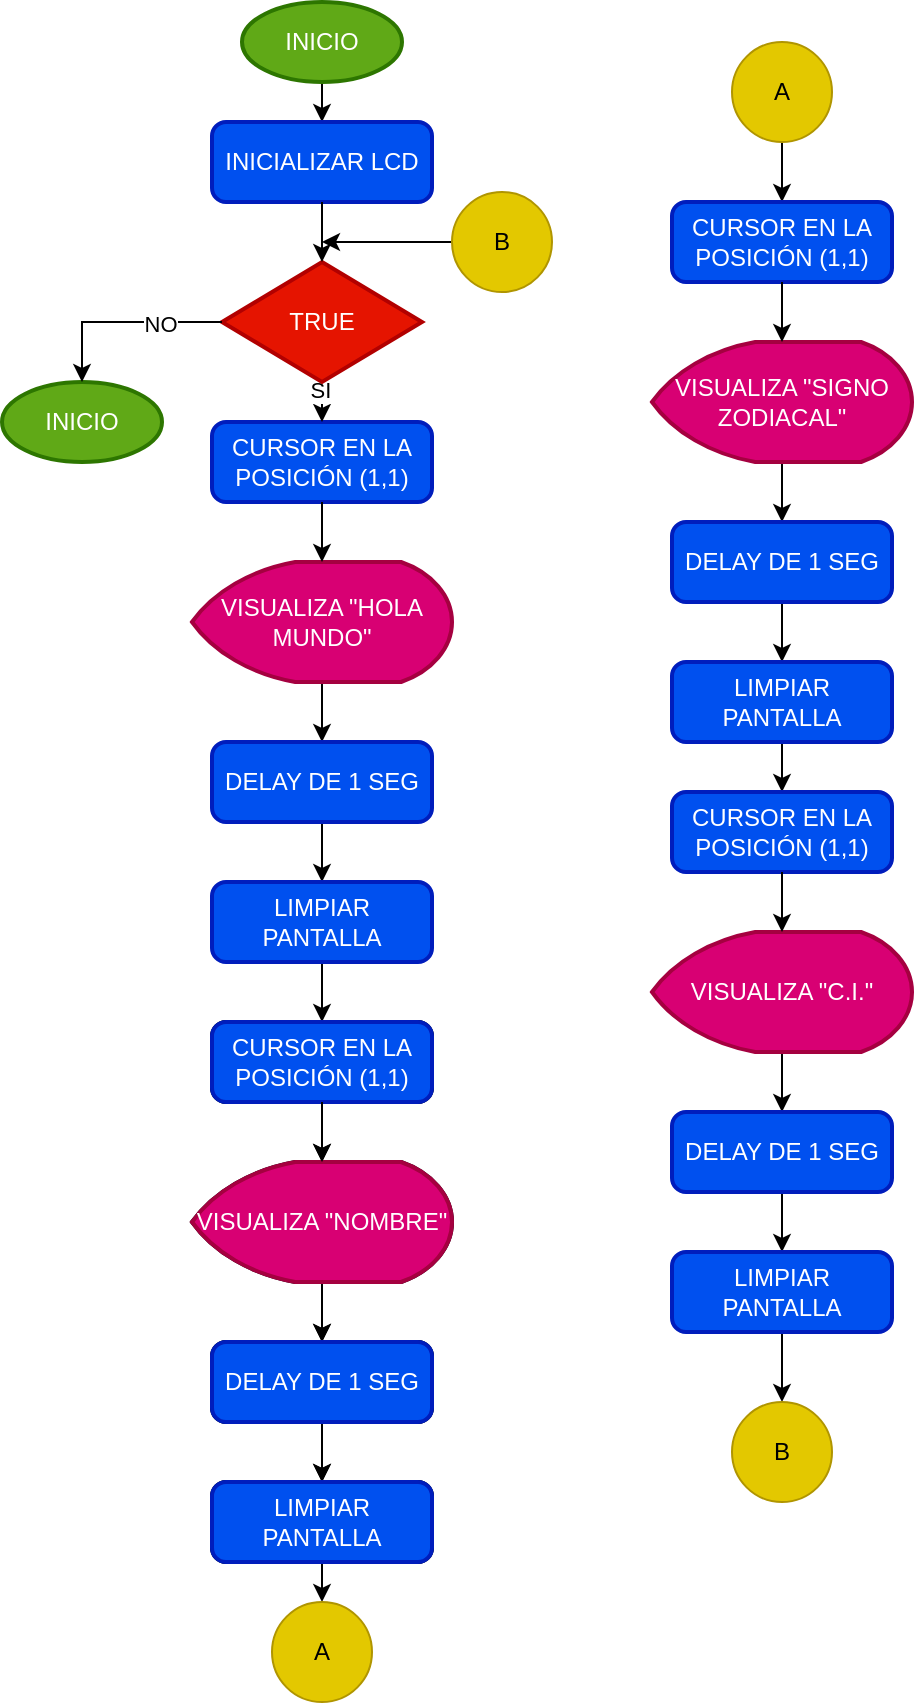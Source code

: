 <mxfile version="24.7.5">
  <diagram name="Página-1" id="4A8GBxdLXKc6nTAPn0Wn">
    <mxGraphModel dx="880" dy="532" grid="1" gridSize="10" guides="1" tooltips="1" connect="1" arrows="1" fold="1" page="1" pageScale="1" pageWidth="850" pageHeight="1100" math="0" shadow="0">
      <root>
        <mxCell id="0" />
        <mxCell id="1" parent="0" />
        <mxCell id="70ds9TVKglG8Nz20Y6MG-3" style="edgeStyle=orthogonalEdgeStyle;rounded=0;orthogonalLoop=1;jettySize=auto;html=1;exitX=0.5;exitY=1;exitDx=0;exitDy=0;exitPerimeter=0;entryX=0.5;entryY=0;entryDx=0;entryDy=0;" edge="1" parent="1" source="70ds9TVKglG8Nz20Y6MG-1" target="70ds9TVKglG8Nz20Y6MG-2">
          <mxGeometry relative="1" as="geometry" />
        </mxCell>
        <mxCell id="70ds9TVKglG8Nz20Y6MG-1" value="INICIO" style="strokeWidth=2;html=1;shape=mxgraph.flowchart.start_1;whiteSpace=wrap;fillColor=#60a917;fontColor=#ffffff;strokeColor=#2D7600;" vertex="1" parent="1">
          <mxGeometry x="170" y="120" width="80" height="40" as="geometry" />
        </mxCell>
        <mxCell id="70ds9TVKglG8Nz20Y6MG-2" value="INICIALIZAR LCD" style="rounded=1;whiteSpace=wrap;html=1;absoluteArcSize=1;arcSize=14;strokeWidth=2;fillColor=#0050ef;fontColor=#ffffff;strokeColor=#001DBC;" vertex="1" parent="1">
          <mxGeometry x="155" y="180" width="110" height="40" as="geometry" />
        </mxCell>
        <mxCell id="70ds9TVKglG8Nz20Y6MG-4" value="CURSOR EN LA POSICIÓN (1,1)" style="rounded=1;whiteSpace=wrap;html=1;absoluteArcSize=1;arcSize=14;strokeWidth=2;fillColor=#0050ef;fontColor=#ffffff;strokeColor=#001DBC;" vertex="1" parent="1">
          <mxGeometry x="155" y="330" width="110" height="40" as="geometry" />
        </mxCell>
        <mxCell id="70ds9TVKglG8Nz20Y6MG-11" style="edgeStyle=orthogonalEdgeStyle;rounded=0;orthogonalLoop=1;jettySize=auto;html=1;exitX=0.5;exitY=1;exitDx=0;exitDy=0;exitPerimeter=0;entryX=0.5;entryY=0;entryDx=0;entryDy=0;" edge="1" parent="1" source="70ds9TVKglG8Nz20Y6MG-5" target="70ds9TVKglG8Nz20Y6MG-8">
          <mxGeometry relative="1" as="geometry" />
        </mxCell>
        <mxCell id="70ds9TVKglG8Nz20Y6MG-5" value="VISUALIZA &quot;HOLA MUNDO&quot;" style="strokeWidth=2;html=1;shape=mxgraph.flowchart.display;whiteSpace=wrap;fillColor=#d80073;strokeColor=#A50040;fontColor=#ffffff;" vertex="1" parent="1">
          <mxGeometry x="145" y="400" width="130" height="60" as="geometry" />
        </mxCell>
        <mxCell id="70ds9TVKglG8Nz20Y6MG-7" style="edgeStyle=orthogonalEdgeStyle;rounded=0;orthogonalLoop=1;jettySize=auto;html=1;exitX=0.5;exitY=1;exitDx=0;exitDy=0;entryX=0.5;entryY=0;entryDx=0;entryDy=0;entryPerimeter=0;" edge="1" parent="1" source="70ds9TVKglG8Nz20Y6MG-4" target="70ds9TVKglG8Nz20Y6MG-5">
          <mxGeometry relative="1" as="geometry" />
        </mxCell>
        <mxCell id="70ds9TVKglG8Nz20Y6MG-17" style="edgeStyle=orthogonalEdgeStyle;rounded=0;orthogonalLoop=1;jettySize=auto;html=1;exitX=0.5;exitY=1;exitDx=0;exitDy=0;entryX=0.5;entryY=0;entryDx=0;entryDy=0;" edge="1" parent="1" source="70ds9TVKglG8Nz20Y6MG-8" target="70ds9TVKglG8Nz20Y6MG-12">
          <mxGeometry relative="1" as="geometry" />
        </mxCell>
        <mxCell id="70ds9TVKglG8Nz20Y6MG-8" value="DELAY DE 1 SEG" style="rounded=1;whiteSpace=wrap;html=1;absoluteArcSize=1;arcSize=14;strokeWidth=2;fillColor=#0050ef;fontColor=#ffffff;strokeColor=#001DBC;" vertex="1" parent="1">
          <mxGeometry x="155" y="490" width="110" height="40" as="geometry" />
        </mxCell>
        <mxCell id="70ds9TVKglG8Nz20Y6MG-37" style="edgeStyle=orthogonalEdgeStyle;rounded=0;orthogonalLoop=1;jettySize=auto;html=1;exitX=0.5;exitY=1;exitDx=0;exitDy=0;entryX=0.5;entryY=0;entryDx=0;entryDy=0;" edge="1" parent="1" source="70ds9TVKglG8Nz20Y6MG-12" target="70ds9TVKglG8Nz20Y6MG-18">
          <mxGeometry relative="1" as="geometry" />
        </mxCell>
        <mxCell id="70ds9TVKglG8Nz20Y6MG-12" value="LIMPIAR PANTALLA" style="rounded=1;whiteSpace=wrap;html=1;absoluteArcSize=1;arcSize=14;strokeWidth=2;fillColor=#0050ef;fontColor=#ffffff;strokeColor=#001DBC;" vertex="1" parent="1">
          <mxGeometry x="155" y="560" width="110" height="40" as="geometry" />
        </mxCell>
        <mxCell id="70ds9TVKglG8Nz20Y6MG-18" value="CURSOR EN LA POSICIÓN (1,1)" style="rounded=1;whiteSpace=wrap;html=1;absoluteArcSize=1;arcSize=14;strokeWidth=2;" vertex="1" parent="1">
          <mxGeometry x="155" y="630" width="110" height="40" as="geometry" />
        </mxCell>
        <mxCell id="70ds9TVKglG8Nz20Y6MG-19" style="edgeStyle=orthogonalEdgeStyle;rounded=0;orthogonalLoop=1;jettySize=auto;html=1;exitX=0.5;exitY=1;exitDx=0;exitDy=0;exitPerimeter=0;entryX=0.5;entryY=0;entryDx=0;entryDy=0;" edge="1" parent="1" source="70ds9TVKglG8Nz20Y6MG-20" target="70ds9TVKglG8Nz20Y6MG-23">
          <mxGeometry relative="1" as="geometry" />
        </mxCell>
        <mxCell id="70ds9TVKglG8Nz20Y6MG-20" value="VISUALIZA &quot;NOMBRE&quot;" style="strokeWidth=2;html=1;shape=mxgraph.flowchart.display;whiteSpace=wrap;" vertex="1" parent="1">
          <mxGeometry x="145" y="700" width="130" height="60" as="geometry" />
        </mxCell>
        <mxCell id="70ds9TVKglG8Nz20Y6MG-21" style="edgeStyle=orthogonalEdgeStyle;rounded=0;orthogonalLoop=1;jettySize=auto;html=1;exitX=0.5;exitY=1;exitDx=0;exitDy=0;entryX=0.5;entryY=0;entryDx=0;entryDy=0;entryPerimeter=0;" edge="1" parent="1" source="70ds9TVKglG8Nz20Y6MG-18" target="70ds9TVKglG8Nz20Y6MG-20">
          <mxGeometry relative="1" as="geometry" />
        </mxCell>
        <mxCell id="70ds9TVKglG8Nz20Y6MG-22" style="edgeStyle=orthogonalEdgeStyle;rounded=0;orthogonalLoop=1;jettySize=auto;html=1;exitX=0.5;exitY=1;exitDx=0;exitDy=0;entryX=0.5;entryY=0;entryDx=0;entryDy=0;" edge="1" parent="1" source="70ds9TVKglG8Nz20Y6MG-23" target="70ds9TVKglG8Nz20Y6MG-24">
          <mxGeometry relative="1" as="geometry" />
        </mxCell>
        <mxCell id="70ds9TVKglG8Nz20Y6MG-23" value="DELAY DE 1 SEG" style="rounded=1;whiteSpace=wrap;html=1;absoluteArcSize=1;arcSize=14;strokeWidth=2;" vertex="1" parent="1">
          <mxGeometry x="155" y="790" width="110" height="40" as="geometry" />
        </mxCell>
        <mxCell id="70ds9TVKglG8Nz20Y6MG-35" style="edgeStyle=orthogonalEdgeStyle;rounded=0;orthogonalLoop=1;jettySize=auto;html=1;exitX=0.5;exitY=1;exitDx=0;exitDy=0;entryX=0.5;entryY=0;entryDx=0;entryDy=0;" edge="1" parent="1" source="70ds9TVKglG8Nz20Y6MG-24" target="70ds9TVKglG8Nz20Y6MG-34">
          <mxGeometry relative="1" as="geometry" />
        </mxCell>
        <mxCell id="70ds9TVKglG8Nz20Y6MG-24" value="LIMPIAR PANTALLA" style="rounded=1;whiteSpace=wrap;html=1;absoluteArcSize=1;arcSize=14;strokeWidth=2;" vertex="1" parent="1">
          <mxGeometry x="155" y="860" width="110" height="40" as="geometry" />
        </mxCell>
        <mxCell id="70ds9TVKglG8Nz20Y6MG-27" style="edgeStyle=orthogonalEdgeStyle;rounded=0;orthogonalLoop=1;jettySize=auto;html=1;exitX=0.5;exitY=1;exitDx=0;exitDy=0;exitPerimeter=0;entryX=0.5;entryY=0;entryDx=0;entryDy=0;" edge="1" parent="1" source="70ds9TVKglG8Nz20Y6MG-25" target="70ds9TVKglG8Nz20Y6MG-4">
          <mxGeometry relative="1" as="geometry" />
        </mxCell>
        <mxCell id="70ds9TVKglG8Nz20Y6MG-28" value="SI" style="edgeLabel;html=1;align=center;verticalAlign=middle;resizable=0;points=[];" vertex="1" connectable="0" parent="70ds9TVKglG8Nz20Y6MG-27">
          <mxGeometry x="-0.6" y="-1" relative="1" as="geometry">
            <mxPoint as="offset" />
          </mxGeometry>
        </mxCell>
        <mxCell id="70ds9TVKglG8Nz20Y6MG-25" value="TRUE" style="strokeWidth=2;html=1;shape=mxgraph.flowchart.decision;whiteSpace=wrap;fillColor=#e51400;fontColor=#ffffff;strokeColor=#B20000;" vertex="1" parent="1">
          <mxGeometry x="160" y="250" width="100" height="60" as="geometry" />
        </mxCell>
        <mxCell id="70ds9TVKglG8Nz20Y6MG-26" style="edgeStyle=orthogonalEdgeStyle;rounded=0;orthogonalLoop=1;jettySize=auto;html=1;exitX=0.5;exitY=1;exitDx=0;exitDy=0;entryX=0.5;entryY=0;entryDx=0;entryDy=0;entryPerimeter=0;" edge="1" parent="1" source="70ds9TVKglG8Nz20Y6MG-2" target="70ds9TVKglG8Nz20Y6MG-25">
          <mxGeometry relative="1" as="geometry" />
        </mxCell>
        <mxCell id="70ds9TVKglG8Nz20Y6MG-29" value="INICIO" style="strokeWidth=2;html=1;shape=mxgraph.flowchart.start_1;whiteSpace=wrap;fillColor=#60a917;fontColor=#ffffff;strokeColor=#2D7600;" vertex="1" parent="1">
          <mxGeometry x="50" y="310" width="80" height="40" as="geometry" />
        </mxCell>
        <mxCell id="70ds9TVKglG8Nz20Y6MG-30" style="edgeStyle=orthogonalEdgeStyle;rounded=0;orthogonalLoop=1;jettySize=auto;html=1;exitX=0;exitY=0.5;exitDx=0;exitDy=0;exitPerimeter=0;entryX=0.5;entryY=0;entryDx=0;entryDy=0;entryPerimeter=0;" edge="1" parent="1" source="70ds9TVKglG8Nz20Y6MG-25" target="70ds9TVKglG8Nz20Y6MG-29">
          <mxGeometry relative="1" as="geometry" />
        </mxCell>
        <mxCell id="70ds9TVKglG8Nz20Y6MG-31" value="NO" style="edgeLabel;html=1;align=center;verticalAlign=middle;resizable=0;points=[];" vertex="1" connectable="0" parent="70ds9TVKglG8Nz20Y6MG-30">
          <mxGeometry x="-0.38" y="1" relative="1" as="geometry">
            <mxPoint as="offset" />
          </mxGeometry>
        </mxCell>
        <mxCell id="70ds9TVKglG8Nz20Y6MG-34" value="A" style="ellipse;whiteSpace=wrap;html=1;aspect=fixed;fillColor=#e3c800;fontColor=#000000;strokeColor=#B09500;" vertex="1" parent="1">
          <mxGeometry x="185" y="920" width="50" height="50" as="geometry" />
        </mxCell>
        <mxCell id="70ds9TVKglG8Nz20Y6MG-52" style="edgeStyle=orthogonalEdgeStyle;rounded=0;orthogonalLoop=1;jettySize=auto;html=1;exitX=0.5;exitY=1;exitDx=0;exitDy=0;entryX=0.5;entryY=0;entryDx=0;entryDy=0;" edge="1" parent="1" source="70ds9TVKglG8Nz20Y6MG-36" target="70ds9TVKglG8Nz20Y6MG-45">
          <mxGeometry relative="1" as="geometry" />
        </mxCell>
        <mxCell id="70ds9TVKglG8Nz20Y6MG-36" value="A" style="ellipse;whiteSpace=wrap;html=1;aspect=fixed;fillColor=#e3c800;fontColor=#000000;strokeColor=#B09500;" vertex="1" parent="1">
          <mxGeometry x="415" y="140" width="50" height="50" as="geometry" />
        </mxCell>
        <mxCell id="70ds9TVKglG8Nz20Y6MG-38" value="CURSOR EN LA POSICIÓN (1,1)" style="rounded=1;whiteSpace=wrap;html=1;absoluteArcSize=1;arcSize=14;strokeWidth=2;fillColor=#0050ef;fontColor=#ffffff;strokeColor=#001DBC;" vertex="1" parent="1">
          <mxGeometry x="155" y="630" width="110" height="40" as="geometry" />
        </mxCell>
        <mxCell id="70ds9TVKglG8Nz20Y6MG-39" style="edgeStyle=orthogonalEdgeStyle;rounded=0;orthogonalLoop=1;jettySize=auto;html=1;exitX=0.5;exitY=1;exitDx=0;exitDy=0;exitPerimeter=0;entryX=0.5;entryY=0;entryDx=0;entryDy=0;" edge="1" parent="1" source="70ds9TVKglG8Nz20Y6MG-40" target="70ds9TVKglG8Nz20Y6MG-43">
          <mxGeometry relative="1" as="geometry" />
        </mxCell>
        <mxCell id="70ds9TVKglG8Nz20Y6MG-40" value="VISUALIZA &quot;NOMBRE&quot;" style="strokeWidth=2;html=1;shape=mxgraph.flowchart.display;whiteSpace=wrap;fillColor=#d80073;fontColor=#ffffff;strokeColor=#A50040;" vertex="1" parent="1">
          <mxGeometry x="145" y="700" width="130" height="60" as="geometry" />
        </mxCell>
        <mxCell id="70ds9TVKglG8Nz20Y6MG-41" style="edgeStyle=orthogonalEdgeStyle;rounded=0;orthogonalLoop=1;jettySize=auto;html=1;exitX=0.5;exitY=1;exitDx=0;exitDy=0;entryX=0.5;entryY=0;entryDx=0;entryDy=0;entryPerimeter=0;" edge="1" parent="1" source="70ds9TVKglG8Nz20Y6MG-38" target="70ds9TVKglG8Nz20Y6MG-40">
          <mxGeometry relative="1" as="geometry" />
        </mxCell>
        <mxCell id="70ds9TVKglG8Nz20Y6MG-42" style="edgeStyle=orthogonalEdgeStyle;rounded=0;orthogonalLoop=1;jettySize=auto;html=1;exitX=0.5;exitY=1;exitDx=0;exitDy=0;entryX=0.5;entryY=0;entryDx=0;entryDy=0;" edge="1" parent="1" source="70ds9TVKglG8Nz20Y6MG-43" target="70ds9TVKglG8Nz20Y6MG-44">
          <mxGeometry relative="1" as="geometry" />
        </mxCell>
        <mxCell id="70ds9TVKglG8Nz20Y6MG-43" value="DELAY DE 1 SEG" style="rounded=1;whiteSpace=wrap;html=1;absoluteArcSize=1;arcSize=14;strokeWidth=2;fillColor=#0050ef;fontColor=#ffffff;strokeColor=#001DBC;" vertex="1" parent="1">
          <mxGeometry x="155" y="790" width="110" height="40" as="geometry" />
        </mxCell>
        <mxCell id="70ds9TVKglG8Nz20Y6MG-44" value="LIMPIAR PANTALLA" style="rounded=1;whiteSpace=wrap;html=1;absoluteArcSize=1;arcSize=14;strokeWidth=2;fillColor=#0050ef;fontColor=#ffffff;strokeColor=#001DBC;" vertex="1" parent="1">
          <mxGeometry x="155" y="860" width="110" height="40" as="geometry" />
        </mxCell>
        <mxCell id="70ds9TVKglG8Nz20Y6MG-45" value="CURSOR EN LA POSICIÓN (1,1)" style="rounded=1;whiteSpace=wrap;html=1;absoluteArcSize=1;arcSize=14;strokeWidth=2;fillColor=#0050ef;fontColor=#ffffff;strokeColor=#001DBC;" vertex="1" parent="1">
          <mxGeometry x="385" y="220" width="110" height="40" as="geometry" />
        </mxCell>
        <mxCell id="70ds9TVKglG8Nz20Y6MG-46" style="edgeStyle=orthogonalEdgeStyle;rounded=0;orthogonalLoop=1;jettySize=auto;html=1;exitX=0.5;exitY=1;exitDx=0;exitDy=0;exitPerimeter=0;entryX=0.5;entryY=0;entryDx=0;entryDy=0;" edge="1" parent="1" source="70ds9TVKglG8Nz20Y6MG-47" target="70ds9TVKglG8Nz20Y6MG-50">
          <mxGeometry relative="1" as="geometry" />
        </mxCell>
        <mxCell id="70ds9TVKglG8Nz20Y6MG-47" value="VISUALIZA &quot;SIGNO ZODIACAL&quot;" style="strokeWidth=2;html=1;shape=mxgraph.flowchart.display;whiteSpace=wrap;fillColor=#d80073;fontColor=#ffffff;strokeColor=#A50040;" vertex="1" parent="1">
          <mxGeometry x="375" y="290" width="130" height="60" as="geometry" />
        </mxCell>
        <mxCell id="70ds9TVKglG8Nz20Y6MG-48" style="edgeStyle=orthogonalEdgeStyle;rounded=0;orthogonalLoop=1;jettySize=auto;html=1;exitX=0.5;exitY=1;exitDx=0;exitDy=0;entryX=0.5;entryY=0;entryDx=0;entryDy=0;entryPerimeter=0;" edge="1" parent="1" source="70ds9TVKglG8Nz20Y6MG-45" target="70ds9TVKglG8Nz20Y6MG-47">
          <mxGeometry relative="1" as="geometry" />
        </mxCell>
        <mxCell id="70ds9TVKglG8Nz20Y6MG-49" style="edgeStyle=orthogonalEdgeStyle;rounded=0;orthogonalLoop=1;jettySize=auto;html=1;exitX=0.5;exitY=1;exitDx=0;exitDy=0;entryX=0.5;entryY=0;entryDx=0;entryDy=0;" edge="1" parent="1" source="70ds9TVKglG8Nz20Y6MG-50" target="70ds9TVKglG8Nz20Y6MG-51">
          <mxGeometry relative="1" as="geometry" />
        </mxCell>
        <mxCell id="70ds9TVKglG8Nz20Y6MG-50" value="DELAY DE 1 SEG" style="rounded=1;whiteSpace=wrap;html=1;absoluteArcSize=1;arcSize=14;strokeWidth=2;fillColor=#0050ef;fontColor=#ffffff;strokeColor=#001DBC;" vertex="1" parent="1">
          <mxGeometry x="385" y="380" width="110" height="40" as="geometry" />
        </mxCell>
        <mxCell id="70ds9TVKglG8Nz20Y6MG-60" style="edgeStyle=orthogonalEdgeStyle;rounded=0;orthogonalLoop=1;jettySize=auto;html=1;exitX=0.5;exitY=1;exitDx=0;exitDy=0;entryX=0.5;entryY=0;entryDx=0;entryDy=0;" edge="1" parent="1" source="70ds9TVKglG8Nz20Y6MG-51" target="70ds9TVKglG8Nz20Y6MG-53">
          <mxGeometry relative="1" as="geometry" />
        </mxCell>
        <mxCell id="70ds9TVKglG8Nz20Y6MG-51" value="LIMPIAR PANTALLA" style="rounded=1;whiteSpace=wrap;html=1;absoluteArcSize=1;arcSize=14;strokeWidth=2;fillColor=#0050ef;fontColor=#ffffff;strokeColor=#001DBC;" vertex="1" parent="1">
          <mxGeometry x="385" y="450" width="110" height="40" as="geometry" />
        </mxCell>
        <mxCell id="70ds9TVKglG8Nz20Y6MG-53" value="CURSOR EN LA POSICIÓN (1,1)" style="rounded=1;whiteSpace=wrap;html=1;absoluteArcSize=1;arcSize=14;strokeWidth=2;fillColor=#0050ef;fontColor=#ffffff;strokeColor=#001DBC;" vertex="1" parent="1">
          <mxGeometry x="385" y="515" width="110" height="40" as="geometry" />
        </mxCell>
        <mxCell id="70ds9TVKglG8Nz20Y6MG-54" style="edgeStyle=orthogonalEdgeStyle;rounded=0;orthogonalLoop=1;jettySize=auto;html=1;exitX=0.5;exitY=1;exitDx=0;exitDy=0;exitPerimeter=0;entryX=0.5;entryY=0;entryDx=0;entryDy=0;" edge="1" parent="1" source="70ds9TVKglG8Nz20Y6MG-55" target="70ds9TVKglG8Nz20Y6MG-58">
          <mxGeometry relative="1" as="geometry" />
        </mxCell>
        <mxCell id="70ds9TVKglG8Nz20Y6MG-55" value="VISUALIZA &quot;C.I.&quot;" style="strokeWidth=2;html=1;shape=mxgraph.flowchart.display;whiteSpace=wrap;fillColor=#d80073;fontColor=#ffffff;strokeColor=#A50040;" vertex="1" parent="1">
          <mxGeometry x="375" y="585" width="130" height="60" as="geometry" />
        </mxCell>
        <mxCell id="70ds9TVKglG8Nz20Y6MG-56" style="edgeStyle=orthogonalEdgeStyle;rounded=0;orthogonalLoop=1;jettySize=auto;html=1;exitX=0.5;exitY=1;exitDx=0;exitDy=0;entryX=0.5;entryY=0;entryDx=0;entryDy=0;entryPerimeter=0;" edge="1" parent="1" source="70ds9TVKglG8Nz20Y6MG-53" target="70ds9TVKglG8Nz20Y6MG-55">
          <mxGeometry relative="1" as="geometry" />
        </mxCell>
        <mxCell id="70ds9TVKglG8Nz20Y6MG-57" style="edgeStyle=orthogonalEdgeStyle;rounded=0;orthogonalLoop=1;jettySize=auto;html=1;exitX=0.5;exitY=1;exitDx=0;exitDy=0;entryX=0.5;entryY=0;entryDx=0;entryDy=0;" edge="1" parent="1" source="70ds9TVKglG8Nz20Y6MG-58" target="70ds9TVKglG8Nz20Y6MG-59">
          <mxGeometry relative="1" as="geometry" />
        </mxCell>
        <mxCell id="70ds9TVKglG8Nz20Y6MG-58" value="DELAY DE 1 SEG" style="rounded=1;whiteSpace=wrap;html=1;absoluteArcSize=1;arcSize=14;strokeWidth=2;fillColor=#0050ef;fontColor=#ffffff;strokeColor=#001DBC;" vertex="1" parent="1">
          <mxGeometry x="385" y="675" width="110" height="40" as="geometry" />
        </mxCell>
        <mxCell id="70ds9TVKglG8Nz20Y6MG-62" style="edgeStyle=orthogonalEdgeStyle;rounded=0;orthogonalLoop=1;jettySize=auto;html=1;exitX=0.5;exitY=1;exitDx=0;exitDy=0;entryX=0.5;entryY=0;entryDx=0;entryDy=0;" edge="1" parent="1" source="70ds9TVKglG8Nz20Y6MG-59" target="70ds9TVKglG8Nz20Y6MG-61">
          <mxGeometry relative="1" as="geometry" />
        </mxCell>
        <mxCell id="70ds9TVKglG8Nz20Y6MG-59" value="LIMPIAR PANTALLA" style="rounded=1;whiteSpace=wrap;html=1;absoluteArcSize=1;arcSize=14;strokeWidth=2;fillColor=#0050ef;fontColor=#ffffff;strokeColor=#001DBC;" vertex="1" parent="1">
          <mxGeometry x="385" y="745" width="110" height="40" as="geometry" />
        </mxCell>
        <mxCell id="70ds9TVKglG8Nz20Y6MG-61" value="B" style="ellipse;whiteSpace=wrap;html=1;aspect=fixed;fillColor=#e3c800;fontColor=#000000;strokeColor=#B09500;" vertex="1" parent="1">
          <mxGeometry x="415" y="820" width="50" height="50" as="geometry" />
        </mxCell>
        <mxCell id="70ds9TVKglG8Nz20Y6MG-64" style="edgeStyle=orthogonalEdgeStyle;rounded=0;orthogonalLoop=1;jettySize=auto;html=1;exitX=0;exitY=0.5;exitDx=0;exitDy=0;" edge="1" parent="1" source="70ds9TVKglG8Nz20Y6MG-63">
          <mxGeometry relative="1" as="geometry">
            <mxPoint x="210" y="240" as="targetPoint" />
          </mxGeometry>
        </mxCell>
        <mxCell id="70ds9TVKglG8Nz20Y6MG-63" value="B" style="ellipse;whiteSpace=wrap;html=1;aspect=fixed;fillColor=#e3c800;fontColor=#000000;strokeColor=#B09500;" vertex="1" parent="1">
          <mxGeometry x="275" y="215" width="50" height="50" as="geometry" />
        </mxCell>
      </root>
    </mxGraphModel>
  </diagram>
</mxfile>
